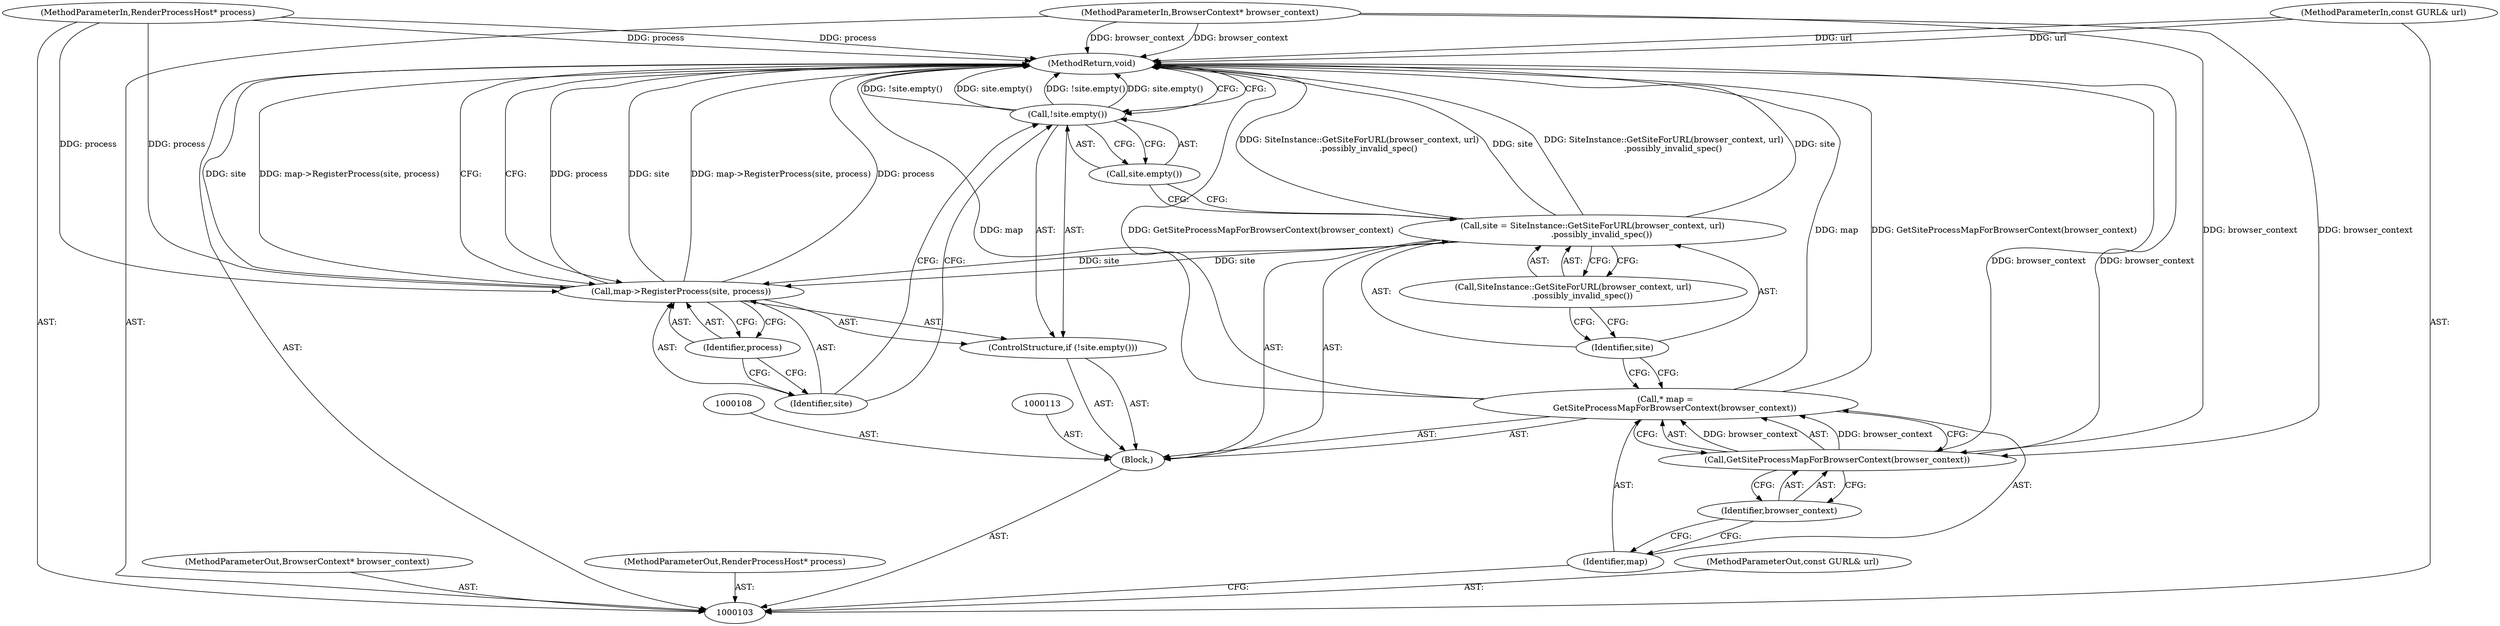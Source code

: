 digraph "0_Chrome_c3efb8738ab59766c88855ad62c812af78490c04_0" {
"1000123" [label="(MethodReturn,void)"];
"1000114" [label="(Call,site = SiteInstance::GetSiteForURL(browser_context, url)\n       .possibly_invalid_spec())"];
"1000115" [label="(Identifier,site)"];
"1000116" [label="(Call,SiteInstance::GetSiteForURL(browser_context, url)\n       .possibly_invalid_spec())"];
"1000117" [label="(ControlStructure,if (!site.empty()))"];
"1000118" [label="(Call,!site.empty())"];
"1000119" [label="(Call,site.empty())"];
"1000121" [label="(Identifier,site)"];
"1000122" [label="(Identifier,process)"];
"1000120" [label="(Call,map->RegisterProcess(site, process))"];
"1000104" [label="(MethodParameterIn,BrowserContext* browser_context)"];
"1000155" [label="(MethodParameterOut,BrowserContext* browser_context)"];
"1000105" [label="(MethodParameterIn,RenderProcessHost* process)"];
"1000156" [label="(MethodParameterOut,RenderProcessHost* process)"];
"1000107" [label="(Block,)"];
"1000106" [label="(MethodParameterIn,const GURL& url)"];
"1000157" [label="(MethodParameterOut,const GURL& url)"];
"1000109" [label="(Call,* map =\n       GetSiteProcessMapForBrowserContext(browser_context))"];
"1000110" [label="(Identifier,map)"];
"1000112" [label="(Identifier,browser_context)"];
"1000111" [label="(Call,GetSiteProcessMapForBrowserContext(browser_context))"];
"1000123" -> "1000103"  [label="AST: "];
"1000123" -> "1000120"  [label="CFG: "];
"1000123" -> "1000118"  [label="CFG: "];
"1000104" -> "1000123"  [label="DDG: browser_context"];
"1000105" -> "1000123"  [label="DDG: process"];
"1000118" -> "1000123"  [label="DDG: !site.empty()"];
"1000118" -> "1000123"  [label="DDG: site.empty()"];
"1000111" -> "1000123"  [label="DDG: browser_context"];
"1000120" -> "1000123"  [label="DDG: process"];
"1000120" -> "1000123"  [label="DDG: site"];
"1000120" -> "1000123"  [label="DDG: map->RegisterProcess(site, process)"];
"1000114" -> "1000123"  [label="DDG: site"];
"1000114" -> "1000123"  [label="DDG: SiteInstance::GetSiteForURL(browser_context, url)\n       .possibly_invalid_spec()"];
"1000109" -> "1000123"  [label="DDG: map"];
"1000109" -> "1000123"  [label="DDG: GetSiteProcessMapForBrowserContext(browser_context)"];
"1000106" -> "1000123"  [label="DDG: url"];
"1000114" -> "1000107"  [label="AST: "];
"1000114" -> "1000116"  [label="CFG: "];
"1000115" -> "1000114"  [label="AST: "];
"1000116" -> "1000114"  [label="AST: "];
"1000119" -> "1000114"  [label="CFG: "];
"1000114" -> "1000123"  [label="DDG: site"];
"1000114" -> "1000123"  [label="DDG: SiteInstance::GetSiteForURL(browser_context, url)\n       .possibly_invalid_spec()"];
"1000114" -> "1000120"  [label="DDG: site"];
"1000115" -> "1000114"  [label="AST: "];
"1000115" -> "1000109"  [label="CFG: "];
"1000116" -> "1000115"  [label="CFG: "];
"1000116" -> "1000114"  [label="AST: "];
"1000116" -> "1000115"  [label="CFG: "];
"1000114" -> "1000116"  [label="CFG: "];
"1000117" -> "1000107"  [label="AST: "];
"1000118" -> "1000117"  [label="AST: "];
"1000120" -> "1000117"  [label="AST: "];
"1000118" -> "1000117"  [label="AST: "];
"1000118" -> "1000119"  [label="CFG: "];
"1000119" -> "1000118"  [label="AST: "];
"1000121" -> "1000118"  [label="CFG: "];
"1000123" -> "1000118"  [label="CFG: "];
"1000118" -> "1000123"  [label="DDG: !site.empty()"];
"1000118" -> "1000123"  [label="DDG: site.empty()"];
"1000119" -> "1000118"  [label="AST: "];
"1000119" -> "1000114"  [label="CFG: "];
"1000118" -> "1000119"  [label="CFG: "];
"1000121" -> "1000120"  [label="AST: "];
"1000121" -> "1000118"  [label="CFG: "];
"1000122" -> "1000121"  [label="CFG: "];
"1000122" -> "1000120"  [label="AST: "];
"1000122" -> "1000121"  [label="CFG: "];
"1000120" -> "1000122"  [label="CFG: "];
"1000120" -> "1000117"  [label="AST: "];
"1000120" -> "1000122"  [label="CFG: "];
"1000121" -> "1000120"  [label="AST: "];
"1000122" -> "1000120"  [label="AST: "];
"1000123" -> "1000120"  [label="CFG: "];
"1000120" -> "1000123"  [label="DDG: process"];
"1000120" -> "1000123"  [label="DDG: site"];
"1000120" -> "1000123"  [label="DDG: map->RegisterProcess(site, process)"];
"1000114" -> "1000120"  [label="DDG: site"];
"1000105" -> "1000120"  [label="DDG: process"];
"1000104" -> "1000103"  [label="AST: "];
"1000104" -> "1000123"  [label="DDG: browser_context"];
"1000104" -> "1000111"  [label="DDG: browser_context"];
"1000155" -> "1000103"  [label="AST: "];
"1000105" -> "1000103"  [label="AST: "];
"1000105" -> "1000123"  [label="DDG: process"];
"1000105" -> "1000120"  [label="DDG: process"];
"1000156" -> "1000103"  [label="AST: "];
"1000107" -> "1000103"  [label="AST: "];
"1000108" -> "1000107"  [label="AST: "];
"1000109" -> "1000107"  [label="AST: "];
"1000113" -> "1000107"  [label="AST: "];
"1000114" -> "1000107"  [label="AST: "];
"1000117" -> "1000107"  [label="AST: "];
"1000106" -> "1000103"  [label="AST: "];
"1000106" -> "1000123"  [label="DDG: url"];
"1000157" -> "1000103"  [label="AST: "];
"1000109" -> "1000107"  [label="AST: "];
"1000109" -> "1000111"  [label="CFG: "];
"1000110" -> "1000109"  [label="AST: "];
"1000111" -> "1000109"  [label="AST: "];
"1000115" -> "1000109"  [label="CFG: "];
"1000109" -> "1000123"  [label="DDG: map"];
"1000109" -> "1000123"  [label="DDG: GetSiteProcessMapForBrowserContext(browser_context)"];
"1000111" -> "1000109"  [label="DDG: browser_context"];
"1000110" -> "1000109"  [label="AST: "];
"1000110" -> "1000103"  [label="CFG: "];
"1000112" -> "1000110"  [label="CFG: "];
"1000112" -> "1000111"  [label="AST: "];
"1000112" -> "1000110"  [label="CFG: "];
"1000111" -> "1000112"  [label="CFG: "];
"1000111" -> "1000109"  [label="AST: "];
"1000111" -> "1000112"  [label="CFG: "];
"1000112" -> "1000111"  [label="AST: "];
"1000109" -> "1000111"  [label="CFG: "];
"1000111" -> "1000123"  [label="DDG: browser_context"];
"1000111" -> "1000109"  [label="DDG: browser_context"];
"1000104" -> "1000111"  [label="DDG: browser_context"];
}
